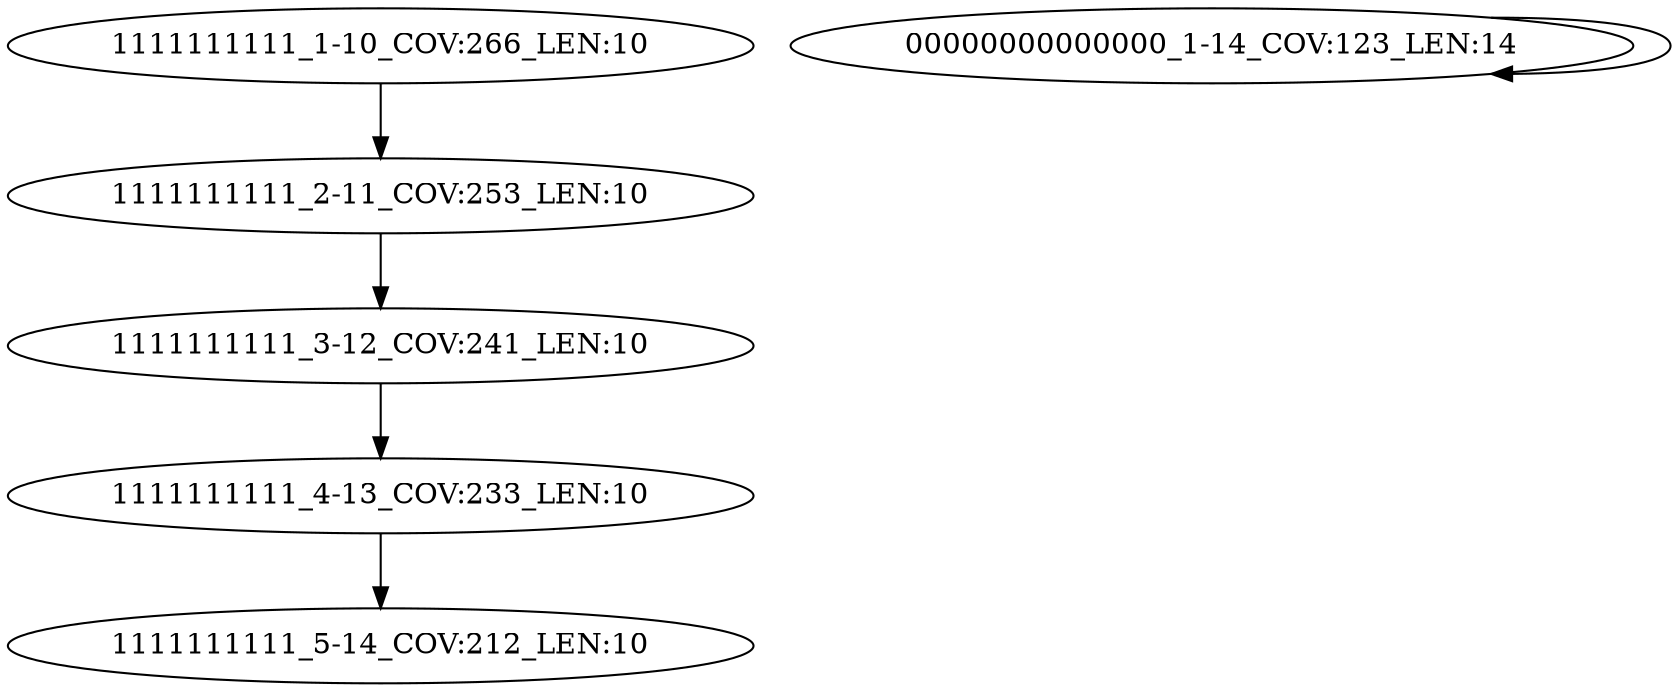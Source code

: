 digraph G {
    "1111111111_3-12_COV:241_LEN:10" -> "1111111111_4-13_COV:233_LEN:10";
    "1111111111_2-11_COV:253_LEN:10" -> "1111111111_3-12_COV:241_LEN:10";
    "1111111111_4-13_COV:233_LEN:10" -> "1111111111_5-14_COV:212_LEN:10";
    "00000000000000_1-14_COV:123_LEN:14" -> "00000000000000_1-14_COV:123_LEN:14";
    "1111111111_1-10_COV:266_LEN:10" -> "1111111111_2-11_COV:253_LEN:10";
}
